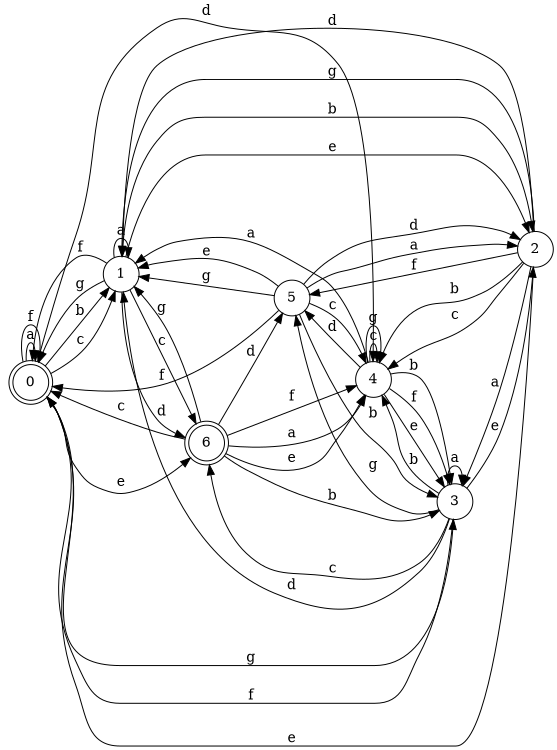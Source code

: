 digraph n6_4 {
__start0 [label="" shape="none"];

rankdir=LR;
size="8,5";

s0 [style="rounded,filled", color="black", fillcolor="white" shape="doublecircle", label="0"];
s1 [style="filled", color="black", fillcolor="white" shape="circle", label="1"];
s2 [style="filled", color="black", fillcolor="white" shape="circle", label="2"];
s3 [style="filled", color="black", fillcolor="white" shape="circle", label="3"];
s4 [style="filled", color="black", fillcolor="white" shape="circle", label="4"];
s5 [style="filled", color="black", fillcolor="white" shape="circle", label="5"];
s6 [style="rounded,filled", color="black", fillcolor="white" shape="doublecircle", label="6"];
s0 -> s0 [label="a"];
s0 -> s1 [label="b"];
s0 -> s1 [label="c"];
s0 -> s4 [label="d"];
s0 -> s6 [label="e"];
s0 -> s0 [label="f"];
s0 -> s3 [label="g"];
s1 -> s1 [label="a"];
s1 -> s2 [label="b"];
s1 -> s6 [label="c"];
s1 -> s6 [label="d"];
s1 -> s2 [label="e"];
s1 -> s0 [label="f"];
s1 -> s0 [label="g"];
s2 -> s3 [label="a"];
s2 -> s4 [label="b"];
s2 -> s4 [label="c"];
s2 -> s1 [label="d"];
s2 -> s0 [label="e"];
s2 -> s5 [label="f"];
s2 -> s1 [label="g"];
s3 -> s3 [label="a"];
s3 -> s4 [label="b"];
s3 -> s6 [label="c"];
s3 -> s1 [label="d"];
s3 -> s2 [label="e"];
s3 -> s0 [label="f"];
s3 -> s5 [label="g"];
s4 -> s1 [label="a"];
s4 -> s3 [label="b"];
s4 -> s4 [label="c"];
s4 -> s5 [label="d"];
s4 -> s3 [label="e"];
s4 -> s3 [label="f"];
s4 -> s4 [label="g"];
s5 -> s2 [label="a"];
s5 -> s3 [label="b"];
s5 -> s4 [label="c"];
s5 -> s2 [label="d"];
s5 -> s1 [label="e"];
s5 -> s0 [label="f"];
s5 -> s1 [label="g"];
s6 -> s4 [label="a"];
s6 -> s3 [label="b"];
s6 -> s0 [label="c"];
s6 -> s5 [label="d"];
s6 -> s4 [label="e"];
s6 -> s4 [label="f"];
s6 -> s1 [label="g"];

}